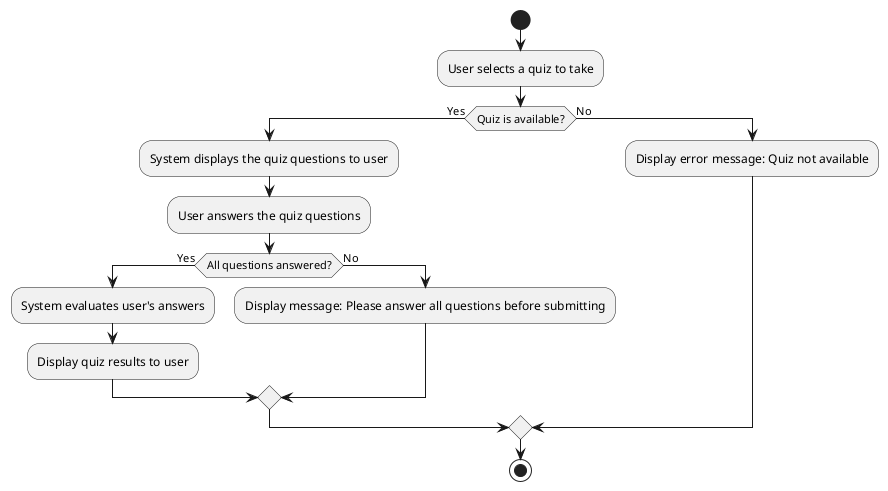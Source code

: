 @startuml
start
:User selects a quiz to take;
if (Quiz is available?) then (Yes)
  :System displays the quiz questions to user;
  :User answers the quiz questions;
  if (All questions answered?) then (Yes)
    :System evaluates user's answers;
    :Display quiz results to user;
  else (No)
    :Display message: Please answer all questions before submitting;
  endif
else (No)
  :Display error message: Quiz not available;
endif
stop
@enduml
